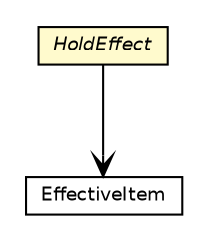 #!/usr/local/bin/dot
#
# Class diagram 
# Generated by UMLGraph version 5.2 (http://www.umlgraph.org/)
#

digraph G {
	edge [fontname="Helvetica",fontsize=10,labelfontname="Helvetica",labelfontsize=10];
	node [fontname="Helvetica",fontsize=10,shape=plaintext];
	nodesep=0.25;
	ranksep=0.5;
	// org.jpokemon.pmapi.item.HoldEffect
	c812 [label=<<table title="org.jpokemon.pmapi.item.HoldEffect" border="0" cellborder="1" cellspacing="0" cellpadding="2" port="p" bgcolor="lemonChiffon" href="./HoldEffect.html">
		<tr><td><table border="0" cellspacing="0" cellpadding="1">
<tr><td align="center" balign="center"><font face="Helvetica-Oblique"> HoldEffect </font></td></tr>
		</table></td></tr>
		</table>>, fontname="Helvetica", fontcolor="black", fontsize=9.0];
	// org.jpokemon.pmapi.item.EffectiveItem
	c813 [label=<<table title="org.jpokemon.pmapi.item.EffectiveItem" border="0" cellborder="1" cellspacing="0" cellpadding="2" port="p" href="./EffectiveItem.html">
		<tr><td><table border="0" cellspacing="0" cellpadding="1">
<tr><td align="center" balign="center"> EffectiveItem </td></tr>
		</table></td></tr>
		</table>>, fontname="Helvetica", fontcolor="black", fontsize=9.0];
	// org.jpokemon.pmapi.item.HoldEffect NAVASSOC org.jpokemon.pmapi.item.EffectiveItem
	c812:p -> c813:p [taillabel="", label="", headlabel="", fontname="Helvetica", fontcolor="black", fontsize=10.0, color="black", arrowhead=open];
}

